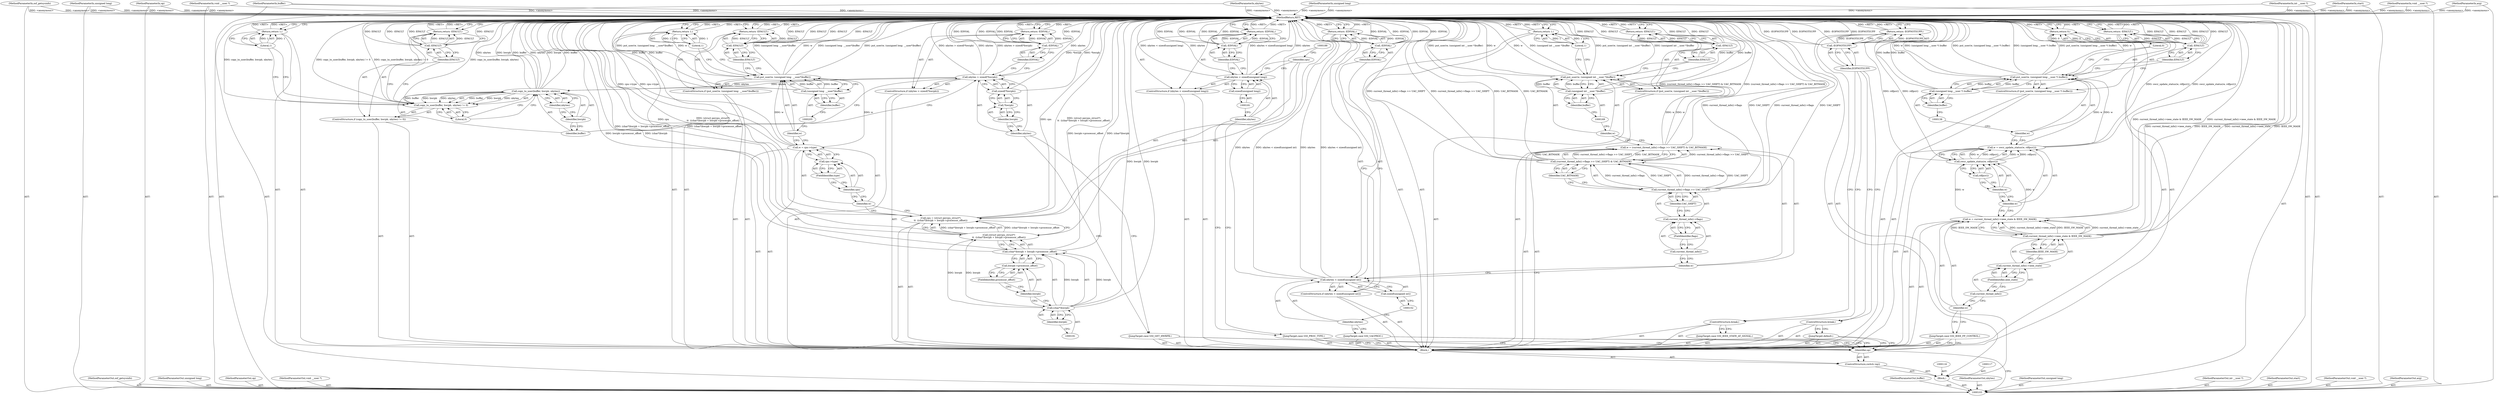 digraph "0_linux_21c5977a836e399fc710ff2c5367845ed5c2527f_2" {
"1000239" [label="(MethodReturn,RET)"];
"1000104" [label="(MethodParameterIn,osf_getsysinfo)"];
"1000333" [label="(MethodParameterOut,osf_getsysinfo)"];
"1000105" [label="(MethodParameterIn,unsigned long)"];
"1000334" [label="(MethodParameterOut,unsigned long)"];
"1000106" [label="(MethodParameterIn,op)"];
"1000335" [label="(MethodParameterOut,op)"];
"1000107" [label="(MethodParameterIn,void __user *)"];
"1000336" [label="(MethodParameterOut,void __user *)"];
"1000108" [label="(MethodParameterIn,buffer)"];
"1000337" [label="(MethodParameterOut,buffer)"];
"1000122" [label="(Call,w = current_thread_info()->ieee_state & IEEE_SW_MASK)"];
"1000123" [label="(Identifier,w)"];
"1000127" [label="(FieldIdentifier,ieee_state)"];
"1000128" [label="(Identifier,IEEE_SW_MASK)"];
"1000124" [label="(Call,current_thread_info()->ieee_state & IEEE_SW_MASK)"];
"1000125" [label="(Call,current_thread_info()->ieee_state)"];
"1000126" [label="(Call,current_thread_info())"];
"1000132" [label="(Identifier,w)"];
"1000133" [label="(Call,rdfpcr())"];
"1000129" [label="(Call,w = swcr_update_status(w, rdfpcr()))"];
"1000130" [label="(Identifier,w)"];
"1000131" [label="(Call,swcr_update_status(w, rdfpcr()))"];
"1000136" [label="(Identifier,w)"];
"1000137" [label="(Call,(unsigned long __user *) buffer)"];
"1000134" [label="(ControlStructure,if (put_user(w, (unsigned long __user *) buffer)))"];
"1000139" [label="(Identifier,buffer)"];
"1000135" [label="(Call,put_user(w, (unsigned long __user *) buffer))"];
"1000141" [label="(Call,-EFAULT)"];
"1000142" [label="(Identifier,EFAULT)"];
"1000140" [label="(Return,return -EFAULT;)"];
"1000143" [label="(Return,return 0;)"];
"1000144" [label="(Literal,0)"];
"1000145" [label="(JumpTarget,case GSI_IEEE_STATE_AT_SIGNAL:)"];
"1000110" [label="(MethodParameterIn,nbytes)"];
"1000339" [label="(MethodParameterOut,nbytes)"];
"1000109" [label="(MethodParameterIn,unsigned long)"];
"1000338" [label="(MethodParameterOut,unsigned long)"];
"1000111" [label="(MethodParameterIn,int __user *)"];
"1000340" [label="(MethodParameterOut,int __user *)"];
"1000112" [label="(MethodParameterIn,start)"];
"1000341" [label="(MethodParameterOut,start)"];
"1000113" [label="(MethodParameterIn,void __user *)"];
"1000342" [label="(MethodParameterOut,void __user *)"];
"1000114" [label="(MethodParameterIn,arg)"];
"1000343" [label="(MethodParameterOut,arg)"];
"1000146" [label="(ControlStructure,break;)"];
"1000147" [label="(JumpTarget,case GSI_UACPROC:)"];
"1000151" [label="(Call,sizeof(unsigned int))"];
"1000148" [label="(ControlStructure,if (nbytes < sizeof(unsigned int)))"];
"1000149" [label="(Call,nbytes < sizeof(unsigned int))"];
"1000150" [label="(Identifier,nbytes)"];
"1000154" [label="(Call,-EINVAL)"];
"1000155" [label="(Identifier,EINVAL)"];
"1000153" [label="(Return,return -EINVAL;)"];
"1000156" [label="(Call,w = (current_thread_info()->flags >> UAC_SHIFT) & UAC_BITMASK)"];
"1000157" [label="(Identifier,w)"];
"1000162" [label="(FieldIdentifier,flags)"];
"1000163" [label="(Identifier,UAC_SHIFT)"];
"1000164" [label="(Identifier,UAC_BITMASK)"];
"1000158" [label="(Call,(current_thread_info()->flags >> UAC_SHIFT) & UAC_BITMASK)"];
"1000159" [label="(Call,current_thread_info()->flags >> UAC_SHIFT)"];
"1000160" [label="(Call,current_thread_info()->flags)"];
"1000161" [label="(Call,current_thread_info())"];
"1000115" [label="(Block,)"];
"1000167" [label="(Identifier,w)"];
"1000168" [label="(Call,(unsigned int __user *)buffer)"];
"1000165" [label="(ControlStructure,if (put_user(w, (unsigned int __user *)buffer)))"];
"1000170" [label="(Identifier,buffer)"];
"1000166" [label="(Call,put_user(w, (unsigned int __user *)buffer))"];
"1000172" [label="(Call,-EFAULT)"];
"1000173" [label="(Identifier,EFAULT)"];
"1000171" [label="(Return,return -EFAULT;)"];
"1000175" [label="(Literal,1)"];
"1000174" [label="(Return,return 1;)"];
"1000176" [label="(JumpTarget,case GSI_PROC_TYPE:)"];
"1000180" [label="(Call,sizeof(unsigned long))"];
"1000177" [label="(ControlStructure,if (nbytes < sizeof(unsigned long)))"];
"1000178" [label="(Call,nbytes < sizeof(unsigned long))"];
"1000179" [label="(Identifier,nbytes)"];
"1000183" [label="(Call,-EINVAL)"];
"1000184" [label="(Identifier,EINVAL)"];
"1000182" [label="(Return,return -EINVAL;)"];
"1000185" [label="(Call,cpu = (struct percpu_struct*)\n\t\t  ((char*)hwrpb + hwrpb->processor_offset))"];
"1000186" [label="(Identifier,cpu)"];
"1000187" [label="(Call,(struct percpu_struct*)\n\t\t  ((char*)hwrpb + hwrpb->processor_offset))"];
"1000192" [label="(Identifier,hwrpb)"];
"1000193" [label="(Call,hwrpb->processor_offset)"];
"1000194" [label="(Identifier,hwrpb)"];
"1000195" [label="(FieldIdentifier,processor_offset)"];
"1000189" [label="(Call,(char*)hwrpb + hwrpb->processor_offset)"];
"1000190" [label="(Call,(char*)hwrpb)"];
"1000200" [label="(FieldIdentifier,type)"];
"1000196" [label="(Call,w = cpu->type)"];
"1000197" [label="(Identifier,w)"];
"1000198" [label="(Call,cpu->type)"];
"1000199" [label="(Identifier,cpu)"];
"1000203" [label="(Identifier,w)"];
"1000204" [label="(Call,(unsigned long  __user*)buffer)"];
"1000201" [label="(ControlStructure,if (put_user(w, (unsigned long  __user*)buffer)))"];
"1000206" [label="(Identifier,buffer)"];
"1000202" [label="(Call,put_user(w, (unsigned long  __user*)buffer))"];
"1000208" [label="(Call,-EFAULT)"];
"1000209" [label="(Identifier,EFAULT)"];
"1000207" [label="(Return,return -EFAULT;)"];
"1000211" [label="(Literal,1)"];
"1000210" [label="(Return,return 1;)"];
"1000212" [label="(JumpTarget,case GSI_GET_HWRPB:)"];
"1000216" [label="(Call,sizeof(*hwrpb))"];
"1000213" [label="(ControlStructure,if (nbytes > sizeof(*hwrpb)))"];
"1000217" [label="(Call,*hwrpb)"];
"1000218" [label="(Identifier,hwrpb)"];
"1000214" [label="(Call,nbytes > sizeof(*hwrpb))"];
"1000215" [label="(Identifier,nbytes)"];
"1000220" [label="(Call,-EINVAL)"];
"1000221" [label="(Identifier,EINVAL)"];
"1000219" [label="(Return,return -EINVAL;)"];
"1000225" [label="(Identifier,buffer)"];
"1000226" [label="(Identifier,hwrpb)"];
"1000222" [label="(ControlStructure,if (copy_to_user(buffer, hwrpb, nbytes) != 0))"];
"1000227" [label="(Identifier,nbytes)"];
"1000228" [label="(Literal,0)"];
"1000223" [label="(Call,copy_to_user(buffer, hwrpb, nbytes) != 0)"];
"1000224" [label="(Call,copy_to_user(buffer, hwrpb, nbytes))"];
"1000230" [label="(Call,-EFAULT)"];
"1000231" [label="(Identifier,EFAULT)"];
"1000229" [label="(Return,return -EFAULT;)"];
"1000232" [label="(Return,return 1;)"];
"1000233" [label="(Literal,1)"];
"1000234" [label="(JumpTarget,default:)"];
"1000235" [label="(ControlStructure,break;)"];
"1000236" [label="(Return,return -EOPNOTSUPP;)"];
"1000237" [label="(Call,-EOPNOTSUPP)"];
"1000238" [label="(Identifier,EOPNOTSUPP)"];
"1000118" [label="(ControlStructure,switch (op))"];
"1000120" [label="(Block,)"];
"1000119" [label="(Identifier,op)"];
"1000121" [label="(JumpTarget,case GSI_IEEE_FP_CONTROL:)"];
"1000239" -> "1000103"  [label="AST: "];
"1000239" -> "1000140"  [label="CFG: "];
"1000239" -> "1000143"  [label="CFG: "];
"1000239" -> "1000153"  [label="CFG: "];
"1000239" -> "1000171"  [label="CFG: "];
"1000239" -> "1000174"  [label="CFG: "];
"1000239" -> "1000182"  [label="CFG: "];
"1000239" -> "1000207"  [label="CFG: "];
"1000239" -> "1000210"  [label="CFG: "];
"1000239" -> "1000219"  [label="CFG: "];
"1000239" -> "1000229"  [label="CFG: "];
"1000239" -> "1000232"  [label="CFG: "];
"1000239" -> "1000236"  [label="CFG: "];
"1000153" -> "1000239"  [label="DDG: <RET>"];
"1000229" -> "1000239"  [label="DDG: <RET>"];
"1000236" -> "1000239"  [label="DDG: <RET>"];
"1000189" -> "1000239"  [label="DDG: (char*)hwrpb"];
"1000189" -> "1000239"  [label="DDG: hwrpb->processor_offset"];
"1000230" -> "1000239"  [label="DDG: EFAULT"];
"1000230" -> "1000239"  [label="DDG: -EFAULT"];
"1000154" -> "1000239"  [label="DDG: -EINVAL"];
"1000154" -> "1000239"  [label="DDG: EINVAL"];
"1000178" -> "1000239"  [label="DDG: nbytes < sizeof(unsigned long)"];
"1000178" -> "1000239"  [label="DDG: nbytes"];
"1000158" -> "1000239"  [label="DDG: current_thread_info()->flags >> UAC_SHIFT"];
"1000158" -> "1000239"  [label="DDG: UAC_BITMASK"];
"1000166" -> "1000239"  [label="DDG: (unsigned int __user *)buffer"];
"1000166" -> "1000239"  [label="DDG: put_user(w, (unsigned int __user *)buffer)"];
"1000166" -> "1000239"  [label="DDG: w"];
"1000185" -> "1000239"  [label="DDG: cpu"];
"1000185" -> "1000239"  [label="DDG: (struct percpu_struct*)\n\t\t  ((char*)hwrpb + hwrpb->processor_offset)"];
"1000172" -> "1000239"  [label="DDG: -EFAULT"];
"1000172" -> "1000239"  [label="DDG: EFAULT"];
"1000141" -> "1000239"  [label="DDG: EFAULT"];
"1000141" -> "1000239"  [label="DDG: -EFAULT"];
"1000224" -> "1000239"  [label="DDG: buffer"];
"1000224" -> "1000239"  [label="DDG: nbytes"];
"1000224" -> "1000239"  [label="DDG: hwrpb"];
"1000220" -> "1000239"  [label="DDG: EINVAL"];
"1000220" -> "1000239"  [label="DDG: -EINVAL"];
"1000124" -> "1000239"  [label="DDG: current_thread_info()->ieee_state"];
"1000124" -> "1000239"  [label="DDG: IEEE_SW_MASK"];
"1000223" -> "1000239"  [label="DDG: copy_to_user(buffer, hwrpb, nbytes) != 0"];
"1000223" -> "1000239"  [label="DDG: copy_to_user(buffer, hwrpb, nbytes)"];
"1000108" -> "1000239"  [label="DDG: <anonymous>"];
"1000237" -> "1000239"  [label="DDG: -EOPNOTSUPP"];
"1000237" -> "1000239"  [label="DDG: EOPNOTSUPP"];
"1000208" -> "1000239"  [label="DDG: EFAULT"];
"1000208" -> "1000239"  [label="DDG: -EFAULT"];
"1000107" -> "1000239"  [label="DDG: <anonymous>"];
"1000104" -> "1000239"  [label="DDG: <anonymous>"];
"1000105" -> "1000239"  [label="DDG: <anonymous>"];
"1000216" -> "1000239"  [label="DDG: *hwrpb"];
"1000159" -> "1000239"  [label="DDG: current_thread_info()->flags"];
"1000159" -> "1000239"  [label="DDG: UAC_SHIFT"];
"1000214" -> "1000239"  [label="DDG: nbytes > sizeof(*hwrpb)"];
"1000214" -> "1000239"  [label="DDG: nbytes"];
"1000187" -> "1000239"  [label="DDG: (char*)hwrpb + hwrpb->processor_offset"];
"1000114" -> "1000239"  [label="DDG: <anonymous>"];
"1000204" -> "1000239"  [label="DDG: buffer"];
"1000137" -> "1000239"  [label="DDG: buffer"];
"1000183" -> "1000239"  [label="DDG: EINVAL"];
"1000183" -> "1000239"  [label="DDG: -EINVAL"];
"1000156" -> "1000239"  [label="DDG: (current_thread_info()->flags >> UAC_SHIFT) & UAC_BITMASK"];
"1000202" -> "1000239"  [label="DDG: w"];
"1000202" -> "1000239"  [label="DDG: (unsigned long  __user*)buffer"];
"1000202" -> "1000239"  [label="DDG: put_user(w, (unsigned long  __user*)buffer)"];
"1000149" -> "1000239"  [label="DDG: nbytes < sizeof(unsigned int)"];
"1000149" -> "1000239"  [label="DDG: nbytes"];
"1000131" -> "1000239"  [label="DDG: rdfpcr()"];
"1000112" -> "1000239"  [label="DDG: <anonymous>"];
"1000135" -> "1000239"  [label="DDG: put_user(w, (unsigned long __user *) buffer)"];
"1000135" -> "1000239"  [label="DDG: w"];
"1000135" -> "1000239"  [label="DDG: (unsigned long __user *) buffer"];
"1000113" -> "1000239"  [label="DDG: <anonymous>"];
"1000110" -> "1000239"  [label="DDG: <anonymous>"];
"1000168" -> "1000239"  [label="DDG: buffer"];
"1000190" -> "1000239"  [label="DDG: hwrpb"];
"1000111" -> "1000239"  [label="DDG: <anonymous>"];
"1000106" -> "1000239"  [label="DDG: <anonymous>"];
"1000109" -> "1000239"  [label="DDG: <anonymous>"];
"1000122" -> "1000239"  [label="DDG: current_thread_info()->ieee_state & IEEE_SW_MASK"];
"1000196" -> "1000239"  [label="DDG: cpu->type"];
"1000129" -> "1000239"  [label="DDG: swcr_update_status(w, rdfpcr())"];
"1000219" -> "1000239"  [label="DDG: <RET>"];
"1000140" -> "1000239"  [label="DDG: <RET>"];
"1000143" -> "1000239"  [label="DDG: <RET>"];
"1000207" -> "1000239"  [label="DDG: <RET>"];
"1000210" -> "1000239"  [label="DDG: <RET>"];
"1000182" -> "1000239"  [label="DDG: <RET>"];
"1000174" -> "1000239"  [label="DDG: <RET>"];
"1000232" -> "1000239"  [label="DDG: <RET>"];
"1000171" -> "1000239"  [label="DDG: <RET>"];
"1000104" -> "1000103"  [label="AST: "];
"1000104" -> "1000239"  [label="DDG: <anonymous>"];
"1000333" -> "1000103"  [label="AST: "];
"1000105" -> "1000103"  [label="AST: "];
"1000105" -> "1000239"  [label="DDG: <anonymous>"];
"1000334" -> "1000103"  [label="AST: "];
"1000106" -> "1000103"  [label="AST: "];
"1000106" -> "1000239"  [label="DDG: <anonymous>"];
"1000335" -> "1000103"  [label="AST: "];
"1000107" -> "1000103"  [label="AST: "];
"1000107" -> "1000239"  [label="DDG: <anonymous>"];
"1000336" -> "1000103"  [label="AST: "];
"1000108" -> "1000103"  [label="AST: "];
"1000108" -> "1000239"  [label="DDG: <anonymous>"];
"1000337" -> "1000103"  [label="AST: "];
"1000122" -> "1000120"  [label="AST: "];
"1000122" -> "1000124"  [label="CFG: "];
"1000123" -> "1000122"  [label="AST: "];
"1000124" -> "1000122"  [label="AST: "];
"1000130" -> "1000122"  [label="CFG: "];
"1000122" -> "1000239"  [label="DDG: current_thread_info()->ieee_state & IEEE_SW_MASK"];
"1000124" -> "1000122"  [label="DDG: current_thread_info()->ieee_state"];
"1000124" -> "1000122"  [label="DDG: IEEE_SW_MASK"];
"1000122" -> "1000131"  [label="DDG: w"];
"1000123" -> "1000122"  [label="AST: "];
"1000123" -> "1000121"  [label="CFG: "];
"1000126" -> "1000123"  [label="CFG: "];
"1000127" -> "1000125"  [label="AST: "];
"1000127" -> "1000126"  [label="CFG: "];
"1000125" -> "1000127"  [label="CFG: "];
"1000128" -> "1000124"  [label="AST: "];
"1000128" -> "1000125"  [label="CFG: "];
"1000124" -> "1000128"  [label="CFG: "];
"1000124" -> "1000122"  [label="AST: "];
"1000124" -> "1000128"  [label="CFG: "];
"1000125" -> "1000124"  [label="AST: "];
"1000128" -> "1000124"  [label="AST: "];
"1000122" -> "1000124"  [label="CFG: "];
"1000124" -> "1000239"  [label="DDG: current_thread_info()->ieee_state"];
"1000124" -> "1000239"  [label="DDG: IEEE_SW_MASK"];
"1000124" -> "1000122"  [label="DDG: current_thread_info()->ieee_state"];
"1000124" -> "1000122"  [label="DDG: IEEE_SW_MASK"];
"1000125" -> "1000124"  [label="AST: "];
"1000125" -> "1000127"  [label="CFG: "];
"1000126" -> "1000125"  [label="AST: "];
"1000127" -> "1000125"  [label="AST: "];
"1000128" -> "1000125"  [label="CFG: "];
"1000126" -> "1000125"  [label="AST: "];
"1000126" -> "1000123"  [label="CFG: "];
"1000127" -> "1000126"  [label="CFG: "];
"1000132" -> "1000131"  [label="AST: "];
"1000132" -> "1000130"  [label="CFG: "];
"1000133" -> "1000132"  [label="CFG: "];
"1000133" -> "1000131"  [label="AST: "];
"1000133" -> "1000132"  [label="CFG: "];
"1000131" -> "1000133"  [label="CFG: "];
"1000129" -> "1000120"  [label="AST: "];
"1000129" -> "1000131"  [label="CFG: "];
"1000130" -> "1000129"  [label="AST: "];
"1000131" -> "1000129"  [label="AST: "];
"1000136" -> "1000129"  [label="CFG: "];
"1000129" -> "1000239"  [label="DDG: swcr_update_status(w, rdfpcr())"];
"1000131" -> "1000129"  [label="DDG: w"];
"1000131" -> "1000129"  [label="DDG: rdfpcr()"];
"1000129" -> "1000135"  [label="DDG: w"];
"1000130" -> "1000129"  [label="AST: "];
"1000130" -> "1000122"  [label="CFG: "];
"1000132" -> "1000130"  [label="CFG: "];
"1000131" -> "1000129"  [label="AST: "];
"1000131" -> "1000133"  [label="CFG: "];
"1000132" -> "1000131"  [label="AST: "];
"1000133" -> "1000131"  [label="AST: "];
"1000129" -> "1000131"  [label="CFG: "];
"1000131" -> "1000239"  [label="DDG: rdfpcr()"];
"1000131" -> "1000129"  [label="DDG: w"];
"1000131" -> "1000129"  [label="DDG: rdfpcr()"];
"1000122" -> "1000131"  [label="DDG: w"];
"1000136" -> "1000135"  [label="AST: "];
"1000136" -> "1000129"  [label="CFG: "];
"1000138" -> "1000136"  [label="CFG: "];
"1000137" -> "1000135"  [label="AST: "];
"1000137" -> "1000139"  [label="CFG: "];
"1000138" -> "1000137"  [label="AST: "];
"1000139" -> "1000137"  [label="AST: "];
"1000135" -> "1000137"  [label="CFG: "];
"1000137" -> "1000239"  [label="DDG: buffer"];
"1000137" -> "1000135"  [label="DDG: buffer"];
"1000134" -> "1000120"  [label="AST: "];
"1000135" -> "1000134"  [label="AST: "];
"1000140" -> "1000134"  [label="AST: "];
"1000139" -> "1000137"  [label="AST: "];
"1000139" -> "1000138"  [label="CFG: "];
"1000137" -> "1000139"  [label="CFG: "];
"1000135" -> "1000134"  [label="AST: "];
"1000135" -> "1000137"  [label="CFG: "];
"1000136" -> "1000135"  [label="AST: "];
"1000137" -> "1000135"  [label="AST: "];
"1000142" -> "1000135"  [label="CFG: "];
"1000144" -> "1000135"  [label="CFG: "];
"1000135" -> "1000239"  [label="DDG: put_user(w, (unsigned long __user *) buffer)"];
"1000135" -> "1000239"  [label="DDG: w"];
"1000135" -> "1000239"  [label="DDG: (unsigned long __user *) buffer"];
"1000129" -> "1000135"  [label="DDG: w"];
"1000137" -> "1000135"  [label="DDG: buffer"];
"1000141" -> "1000140"  [label="AST: "];
"1000141" -> "1000142"  [label="CFG: "];
"1000142" -> "1000141"  [label="AST: "];
"1000140" -> "1000141"  [label="CFG: "];
"1000141" -> "1000239"  [label="DDG: EFAULT"];
"1000141" -> "1000239"  [label="DDG: -EFAULT"];
"1000141" -> "1000140"  [label="DDG: -EFAULT"];
"1000142" -> "1000141"  [label="AST: "];
"1000142" -> "1000135"  [label="CFG: "];
"1000141" -> "1000142"  [label="CFG: "];
"1000140" -> "1000134"  [label="AST: "];
"1000140" -> "1000141"  [label="CFG: "];
"1000141" -> "1000140"  [label="AST: "];
"1000239" -> "1000140"  [label="CFG: "];
"1000140" -> "1000239"  [label="DDG: <RET>"];
"1000141" -> "1000140"  [label="DDG: -EFAULT"];
"1000143" -> "1000120"  [label="AST: "];
"1000143" -> "1000144"  [label="CFG: "];
"1000144" -> "1000143"  [label="AST: "];
"1000239" -> "1000143"  [label="CFG: "];
"1000143" -> "1000239"  [label="DDG: <RET>"];
"1000144" -> "1000143"  [label="DDG: 0"];
"1000144" -> "1000143"  [label="AST: "];
"1000144" -> "1000135"  [label="CFG: "];
"1000143" -> "1000144"  [label="CFG: "];
"1000144" -> "1000143"  [label="DDG: 0"];
"1000145" -> "1000120"  [label="AST: "];
"1000145" -> "1000119"  [label="CFG: "];
"1000146" -> "1000145"  [label="CFG: "];
"1000110" -> "1000103"  [label="AST: "];
"1000110" -> "1000239"  [label="DDG: <anonymous>"];
"1000339" -> "1000103"  [label="AST: "];
"1000109" -> "1000103"  [label="AST: "];
"1000109" -> "1000239"  [label="DDG: <anonymous>"];
"1000338" -> "1000103"  [label="AST: "];
"1000111" -> "1000103"  [label="AST: "];
"1000111" -> "1000239"  [label="DDG: <anonymous>"];
"1000340" -> "1000103"  [label="AST: "];
"1000112" -> "1000103"  [label="AST: "];
"1000112" -> "1000239"  [label="DDG: <anonymous>"];
"1000341" -> "1000103"  [label="AST: "];
"1000113" -> "1000103"  [label="AST: "];
"1000113" -> "1000239"  [label="DDG: <anonymous>"];
"1000342" -> "1000103"  [label="AST: "];
"1000114" -> "1000103"  [label="AST: "];
"1000114" -> "1000239"  [label="DDG: <anonymous>"];
"1000343" -> "1000103"  [label="AST: "];
"1000146" -> "1000120"  [label="AST: "];
"1000146" -> "1000145"  [label="CFG: "];
"1000238" -> "1000146"  [label="CFG: "];
"1000147" -> "1000120"  [label="AST: "];
"1000147" -> "1000119"  [label="CFG: "];
"1000150" -> "1000147"  [label="CFG: "];
"1000151" -> "1000149"  [label="AST: "];
"1000151" -> "1000152"  [label="CFG: "];
"1000152" -> "1000151"  [label="AST: "];
"1000149" -> "1000151"  [label="CFG: "];
"1000148" -> "1000120"  [label="AST: "];
"1000149" -> "1000148"  [label="AST: "];
"1000153" -> "1000148"  [label="AST: "];
"1000149" -> "1000148"  [label="AST: "];
"1000149" -> "1000151"  [label="CFG: "];
"1000150" -> "1000149"  [label="AST: "];
"1000151" -> "1000149"  [label="AST: "];
"1000155" -> "1000149"  [label="CFG: "];
"1000157" -> "1000149"  [label="CFG: "];
"1000149" -> "1000239"  [label="DDG: nbytes < sizeof(unsigned int)"];
"1000149" -> "1000239"  [label="DDG: nbytes"];
"1000150" -> "1000149"  [label="AST: "];
"1000150" -> "1000147"  [label="CFG: "];
"1000152" -> "1000150"  [label="CFG: "];
"1000154" -> "1000153"  [label="AST: "];
"1000154" -> "1000155"  [label="CFG: "];
"1000155" -> "1000154"  [label="AST: "];
"1000153" -> "1000154"  [label="CFG: "];
"1000154" -> "1000239"  [label="DDG: -EINVAL"];
"1000154" -> "1000239"  [label="DDG: EINVAL"];
"1000154" -> "1000153"  [label="DDG: -EINVAL"];
"1000155" -> "1000154"  [label="AST: "];
"1000155" -> "1000149"  [label="CFG: "];
"1000154" -> "1000155"  [label="CFG: "];
"1000153" -> "1000148"  [label="AST: "];
"1000153" -> "1000154"  [label="CFG: "];
"1000154" -> "1000153"  [label="AST: "];
"1000239" -> "1000153"  [label="CFG: "];
"1000153" -> "1000239"  [label="DDG: <RET>"];
"1000154" -> "1000153"  [label="DDG: -EINVAL"];
"1000156" -> "1000120"  [label="AST: "];
"1000156" -> "1000158"  [label="CFG: "];
"1000157" -> "1000156"  [label="AST: "];
"1000158" -> "1000156"  [label="AST: "];
"1000167" -> "1000156"  [label="CFG: "];
"1000156" -> "1000239"  [label="DDG: (current_thread_info()->flags >> UAC_SHIFT) & UAC_BITMASK"];
"1000158" -> "1000156"  [label="DDG: current_thread_info()->flags >> UAC_SHIFT"];
"1000158" -> "1000156"  [label="DDG: UAC_BITMASK"];
"1000156" -> "1000166"  [label="DDG: w"];
"1000157" -> "1000156"  [label="AST: "];
"1000157" -> "1000149"  [label="CFG: "];
"1000161" -> "1000157"  [label="CFG: "];
"1000162" -> "1000160"  [label="AST: "];
"1000162" -> "1000161"  [label="CFG: "];
"1000160" -> "1000162"  [label="CFG: "];
"1000163" -> "1000159"  [label="AST: "];
"1000163" -> "1000160"  [label="CFG: "];
"1000159" -> "1000163"  [label="CFG: "];
"1000164" -> "1000158"  [label="AST: "];
"1000164" -> "1000159"  [label="CFG: "];
"1000158" -> "1000164"  [label="CFG: "];
"1000158" -> "1000156"  [label="AST: "];
"1000158" -> "1000164"  [label="CFG: "];
"1000159" -> "1000158"  [label="AST: "];
"1000164" -> "1000158"  [label="AST: "];
"1000156" -> "1000158"  [label="CFG: "];
"1000158" -> "1000239"  [label="DDG: current_thread_info()->flags >> UAC_SHIFT"];
"1000158" -> "1000239"  [label="DDG: UAC_BITMASK"];
"1000158" -> "1000156"  [label="DDG: current_thread_info()->flags >> UAC_SHIFT"];
"1000158" -> "1000156"  [label="DDG: UAC_BITMASK"];
"1000159" -> "1000158"  [label="DDG: current_thread_info()->flags"];
"1000159" -> "1000158"  [label="DDG: UAC_SHIFT"];
"1000159" -> "1000158"  [label="AST: "];
"1000159" -> "1000163"  [label="CFG: "];
"1000160" -> "1000159"  [label="AST: "];
"1000163" -> "1000159"  [label="AST: "];
"1000164" -> "1000159"  [label="CFG: "];
"1000159" -> "1000239"  [label="DDG: current_thread_info()->flags"];
"1000159" -> "1000239"  [label="DDG: UAC_SHIFT"];
"1000159" -> "1000158"  [label="DDG: current_thread_info()->flags"];
"1000159" -> "1000158"  [label="DDG: UAC_SHIFT"];
"1000160" -> "1000159"  [label="AST: "];
"1000160" -> "1000162"  [label="CFG: "];
"1000161" -> "1000160"  [label="AST: "];
"1000162" -> "1000160"  [label="AST: "];
"1000163" -> "1000160"  [label="CFG: "];
"1000161" -> "1000160"  [label="AST: "];
"1000161" -> "1000157"  [label="CFG: "];
"1000162" -> "1000161"  [label="CFG: "];
"1000115" -> "1000103"  [label="AST: "];
"1000116" -> "1000115"  [label="AST: "];
"1000117" -> "1000115"  [label="AST: "];
"1000118" -> "1000115"  [label="AST: "];
"1000236" -> "1000115"  [label="AST: "];
"1000167" -> "1000166"  [label="AST: "];
"1000167" -> "1000156"  [label="CFG: "];
"1000169" -> "1000167"  [label="CFG: "];
"1000168" -> "1000166"  [label="AST: "];
"1000168" -> "1000170"  [label="CFG: "];
"1000169" -> "1000168"  [label="AST: "];
"1000170" -> "1000168"  [label="AST: "];
"1000166" -> "1000168"  [label="CFG: "];
"1000168" -> "1000239"  [label="DDG: buffer"];
"1000168" -> "1000166"  [label="DDG: buffer"];
"1000165" -> "1000120"  [label="AST: "];
"1000166" -> "1000165"  [label="AST: "];
"1000171" -> "1000165"  [label="AST: "];
"1000170" -> "1000168"  [label="AST: "];
"1000170" -> "1000169"  [label="CFG: "];
"1000168" -> "1000170"  [label="CFG: "];
"1000166" -> "1000165"  [label="AST: "];
"1000166" -> "1000168"  [label="CFG: "];
"1000167" -> "1000166"  [label="AST: "];
"1000168" -> "1000166"  [label="AST: "];
"1000173" -> "1000166"  [label="CFG: "];
"1000175" -> "1000166"  [label="CFG: "];
"1000166" -> "1000239"  [label="DDG: (unsigned int __user *)buffer"];
"1000166" -> "1000239"  [label="DDG: put_user(w, (unsigned int __user *)buffer)"];
"1000166" -> "1000239"  [label="DDG: w"];
"1000156" -> "1000166"  [label="DDG: w"];
"1000168" -> "1000166"  [label="DDG: buffer"];
"1000172" -> "1000171"  [label="AST: "];
"1000172" -> "1000173"  [label="CFG: "];
"1000173" -> "1000172"  [label="AST: "];
"1000171" -> "1000172"  [label="CFG: "];
"1000172" -> "1000239"  [label="DDG: -EFAULT"];
"1000172" -> "1000239"  [label="DDG: EFAULT"];
"1000172" -> "1000171"  [label="DDG: -EFAULT"];
"1000173" -> "1000172"  [label="AST: "];
"1000173" -> "1000166"  [label="CFG: "];
"1000172" -> "1000173"  [label="CFG: "];
"1000171" -> "1000165"  [label="AST: "];
"1000171" -> "1000172"  [label="CFG: "];
"1000172" -> "1000171"  [label="AST: "];
"1000239" -> "1000171"  [label="CFG: "];
"1000171" -> "1000239"  [label="DDG: <RET>"];
"1000172" -> "1000171"  [label="DDG: -EFAULT"];
"1000175" -> "1000174"  [label="AST: "];
"1000175" -> "1000166"  [label="CFG: "];
"1000174" -> "1000175"  [label="CFG: "];
"1000175" -> "1000174"  [label="DDG: 1"];
"1000174" -> "1000120"  [label="AST: "];
"1000174" -> "1000175"  [label="CFG: "];
"1000175" -> "1000174"  [label="AST: "];
"1000239" -> "1000174"  [label="CFG: "];
"1000174" -> "1000239"  [label="DDG: <RET>"];
"1000175" -> "1000174"  [label="DDG: 1"];
"1000176" -> "1000120"  [label="AST: "];
"1000176" -> "1000119"  [label="CFG: "];
"1000179" -> "1000176"  [label="CFG: "];
"1000180" -> "1000178"  [label="AST: "];
"1000180" -> "1000181"  [label="CFG: "];
"1000181" -> "1000180"  [label="AST: "];
"1000178" -> "1000180"  [label="CFG: "];
"1000177" -> "1000120"  [label="AST: "];
"1000178" -> "1000177"  [label="AST: "];
"1000182" -> "1000177"  [label="AST: "];
"1000178" -> "1000177"  [label="AST: "];
"1000178" -> "1000180"  [label="CFG: "];
"1000179" -> "1000178"  [label="AST: "];
"1000180" -> "1000178"  [label="AST: "];
"1000184" -> "1000178"  [label="CFG: "];
"1000186" -> "1000178"  [label="CFG: "];
"1000178" -> "1000239"  [label="DDG: nbytes < sizeof(unsigned long)"];
"1000178" -> "1000239"  [label="DDG: nbytes"];
"1000179" -> "1000178"  [label="AST: "];
"1000179" -> "1000176"  [label="CFG: "];
"1000181" -> "1000179"  [label="CFG: "];
"1000183" -> "1000182"  [label="AST: "];
"1000183" -> "1000184"  [label="CFG: "];
"1000184" -> "1000183"  [label="AST: "];
"1000182" -> "1000183"  [label="CFG: "];
"1000183" -> "1000239"  [label="DDG: EINVAL"];
"1000183" -> "1000239"  [label="DDG: -EINVAL"];
"1000183" -> "1000182"  [label="DDG: -EINVAL"];
"1000184" -> "1000183"  [label="AST: "];
"1000184" -> "1000178"  [label="CFG: "];
"1000183" -> "1000184"  [label="CFG: "];
"1000182" -> "1000177"  [label="AST: "];
"1000182" -> "1000183"  [label="CFG: "];
"1000183" -> "1000182"  [label="AST: "];
"1000239" -> "1000182"  [label="CFG: "];
"1000182" -> "1000239"  [label="DDG: <RET>"];
"1000183" -> "1000182"  [label="DDG: -EINVAL"];
"1000185" -> "1000120"  [label="AST: "];
"1000185" -> "1000187"  [label="CFG: "];
"1000186" -> "1000185"  [label="AST: "];
"1000187" -> "1000185"  [label="AST: "];
"1000197" -> "1000185"  [label="CFG: "];
"1000185" -> "1000239"  [label="DDG: cpu"];
"1000185" -> "1000239"  [label="DDG: (struct percpu_struct*)\n\t\t  ((char*)hwrpb + hwrpb->processor_offset)"];
"1000187" -> "1000185"  [label="DDG: (char*)hwrpb + hwrpb->processor_offset"];
"1000186" -> "1000185"  [label="AST: "];
"1000186" -> "1000178"  [label="CFG: "];
"1000188" -> "1000186"  [label="CFG: "];
"1000187" -> "1000185"  [label="AST: "];
"1000187" -> "1000189"  [label="CFG: "];
"1000188" -> "1000187"  [label="AST: "];
"1000189" -> "1000187"  [label="AST: "];
"1000185" -> "1000187"  [label="CFG: "];
"1000187" -> "1000239"  [label="DDG: (char*)hwrpb + hwrpb->processor_offset"];
"1000187" -> "1000185"  [label="DDG: (char*)hwrpb + hwrpb->processor_offset"];
"1000190" -> "1000187"  [label="DDG: hwrpb"];
"1000192" -> "1000190"  [label="AST: "];
"1000192" -> "1000191"  [label="CFG: "];
"1000190" -> "1000192"  [label="CFG: "];
"1000193" -> "1000189"  [label="AST: "];
"1000193" -> "1000195"  [label="CFG: "];
"1000194" -> "1000193"  [label="AST: "];
"1000195" -> "1000193"  [label="AST: "];
"1000189" -> "1000193"  [label="CFG: "];
"1000194" -> "1000193"  [label="AST: "];
"1000194" -> "1000190"  [label="CFG: "];
"1000195" -> "1000194"  [label="CFG: "];
"1000195" -> "1000193"  [label="AST: "];
"1000195" -> "1000194"  [label="CFG: "];
"1000193" -> "1000195"  [label="CFG: "];
"1000189" -> "1000187"  [label="AST: "];
"1000189" -> "1000193"  [label="CFG: "];
"1000190" -> "1000189"  [label="AST: "];
"1000193" -> "1000189"  [label="AST: "];
"1000187" -> "1000189"  [label="CFG: "];
"1000189" -> "1000239"  [label="DDG: (char*)hwrpb"];
"1000189" -> "1000239"  [label="DDG: hwrpb->processor_offset"];
"1000190" -> "1000189"  [label="DDG: hwrpb"];
"1000190" -> "1000189"  [label="AST: "];
"1000190" -> "1000192"  [label="CFG: "];
"1000191" -> "1000190"  [label="AST: "];
"1000192" -> "1000190"  [label="AST: "];
"1000194" -> "1000190"  [label="CFG: "];
"1000190" -> "1000239"  [label="DDG: hwrpb"];
"1000190" -> "1000187"  [label="DDG: hwrpb"];
"1000190" -> "1000189"  [label="DDG: hwrpb"];
"1000200" -> "1000198"  [label="AST: "];
"1000200" -> "1000199"  [label="CFG: "];
"1000198" -> "1000200"  [label="CFG: "];
"1000196" -> "1000120"  [label="AST: "];
"1000196" -> "1000198"  [label="CFG: "];
"1000197" -> "1000196"  [label="AST: "];
"1000198" -> "1000196"  [label="AST: "];
"1000203" -> "1000196"  [label="CFG: "];
"1000196" -> "1000239"  [label="DDG: cpu->type"];
"1000196" -> "1000202"  [label="DDG: w"];
"1000197" -> "1000196"  [label="AST: "];
"1000197" -> "1000185"  [label="CFG: "];
"1000199" -> "1000197"  [label="CFG: "];
"1000198" -> "1000196"  [label="AST: "];
"1000198" -> "1000200"  [label="CFG: "];
"1000199" -> "1000198"  [label="AST: "];
"1000200" -> "1000198"  [label="AST: "];
"1000196" -> "1000198"  [label="CFG: "];
"1000199" -> "1000198"  [label="AST: "];
"1000199" -> "1000197"  [label="CFG: "];
"1000200" -> "1000199"  [label="CFG: "];
"1000203" -> "1000202"  [label="AST: "];
"1000203" -> "1000196"  [label="CFG: "];
"1000205" -> "1000203"  [label="CFG: "];
"1000204" -> "1000202"  [label="AST: "];
"1000204" -> "1000206"  [label="CFG: "];
"1000205" -> "1000204"  [label="AST: "];
"1000206" -> "1000204"  [label="AST: "];
"1000202" -> "1000204"  [label="CFG: "];
"1000204" -> "1000239"  [label="DDG: buffer"];
"1000204" -> "1000202"  [label="DDG: buffer"];
"1000201" -> "1000120"  [label="AST: "];
"1000202" -> "1000201"  [label="AST: "];
"1000207" -> "1000201"  [label="AST: "];
"1000206" -> "1000204"  [label="AST: "];
"1000206" -> "1000205"  [label="CFG: "];
"1000204" -> "1000206"  [label="CFG: "];
"1000202" -> "1000201"  [label="AST: "];
"1000202" -> "1000204"  [label="CFG: "];
"1000203" -> "1000202"  [label="AST: "];
"1000204" -> "1000202"  [label="AST: "];
"1000209" -> "1000202"  [label="CFG: "];
"1000211" -> "1000202"  [label="CFG: "];
"1000202" -> "1000239"  [label="DDG: w"];
"1000202" -> "1000239"  [label="DDG: (unsigned long  __user*)buffer"];
"1000202" -> "1000239"  [label="DDG: put_user(w, (unsigned long  __user*)buffer)"];
"1000196" -> "1000202"  [label="DDG: w"];
"1000204" -> "1000202"  [label="DDG: buffer"];
"1000208" -> "1000207"  [label="AST: "];
"1000208" -> "1000209"  [label="CFG: "];
"1000209" -> "1000208"  [label="AST: "];
"1000207" -> "1000208"  [label="CFG: "];
"1000208" -> "1000239"  [label="DDG: EFAULT"];
"1000208" -> "1000239"  [label="DDG: -EFAULT"];
"1000208" -> "1000207"  [label="DDG: -EFAULT"];
"1000209" -> "1000208"  [label="AST: "];
"1000209" -> "1000202"  [label="CFG: "];
"1000208" -> "1000209"  [label="CFG: "];
"1000207" -> "1000201"  [label="AST: "];
"1000207" -> "1000208"  [label="CFG: "];
"1000208" -> "1000207"  [label="AST: "];
"1000239" -> "1000207"  [label="CFG: "];
"1000207" -> "1000239"  [label="DDG: <RET>"];
"1000208" -> "1000207"  [label="DDG: -EFAULT"];
"1000211" -> "1000210"  [label="AST: "];
"1000211" -> "1000202"  [label="CFG: "];
"1000210" -> "1000211"  [label="CFG: "];
"1000211" -> "1000210"  [label="DDG: 1"];
"1000210" -> "1000120"  [label="AST: "];
"1000210" -> "1000211"  [label="CFG: "];
"1000211" -> "1000210"  [label="AST: "];
"1000239" -> "1000210"  [label="CFG: "];
"1000210" -> "1000239"  [label="DDG: <RET>"];
"1000211" -> "1000210"  [label="DDG: 1"];
"1000212" -> "1000120"  [label="AST: "];
"1000212" -> "1000119"  [label="CFG: "];
"1000215" -> "1000212"  [label="CFG: "];
"1000216" -> "1000214"  [label="AST: "];
"1000216" -> "1000217"  [label="CFG: "];
"1000217" -> "1000216"  [label="AST: "];
"1000214" -> "1000216"  [label="CFG: "];
"1000216" -> "1000239"  [label="DDG: *hwrpb"];
"1000213" -> "1000120"  [label="AST: "];
"1000214" -> "1000213"  [label="AST: "];
"1000219" -> "1000213"  [label="AST: "];
"1000217" -> "1000216"  [label="AST: "];
"1000217" -> "1000218"  [label="CFG: "];
"1000218" -> "1000217"  [label="AST: "];
"1000216" -> "1000217"  [label="CFG: "];
"1000218" -> "1000217"  [label="AST: "];
"1000218" -> "1000215"  [label="CFG: "];
"1000217" -> "1000218"  [label="CFG: "];
"1000214" -> "1000213"  [label="AST: "];
"1000214" -> "1000216"  [label="CFG: "];
"1000215" -> "1000214"  [label="AST: "];
"1000216" -> "1000214"  [label="AST: "];
"1000221" -> "1000214"  [label="CFG: "];
"1000225" -> "1000214"  [label="CFG: "];
"1000214" -> "1000239"  [label="DDG: nbytes > sizeof(*hwrpb)"];
"1000214" -> "1000239"  [label="DDG: nbytes"];
"1000214" -> "1000224"  [label="DDG: nbytes"];
"1000215" -> "1000214"  [label="AST: "];
"1000215" -> "1000212"  [label="CFG: "];
"1000218" -> "1000215"  [label="CFG: "];
"1000220" -> "1000219"  [label="AST: "];
"1000220" -> "1000221"  [label="CFG: "];
"1000221" -> "1000220"  [label="AST: "];
"1000219" -> "1000220"  [label="CFG: "];
"1000220" -> "1000239"  [label="DDG: EINVAL"];
"1000220" -> "1000239"  [label="DDG: -EINVAL"];
"1000220" -> "1000219"  [label="DDG: -EINVAL"];
"1000221" -> "1000220"  [label="AST: "];
"1000221" -> "1000214"  [label="CFG: "];
"1000220" -> "1000221"  [label="CFG: "];
"1000219" -> "1000213"  [label="AST: "];
"1000219" -> "1000220"  [label="CFG: "];
"1000220" -> "1000219"  [label="AST: "];
"1000239" -> "1000219"  [label="CFG: "];
"1000219" -> "1000239"  [label="DDG: <RET>"];
"1000220" -> "1000219"  [label="DDG: -EINVAL"];
"1000225" -> "1000224"  [label="AST: "];
"1000225" -> "1000214"  [label="CFG: "];
"1000226" -> "1000225"  [label="CFG: "];
"1000226" -> "1000224"  [label="AST: "];
"1000226" -> "1000225"  [label="CFG: "];
"1000227" -> "1000226"  [label="CFG: "];
"1000222" -> "1000120"  [label="AST: "];
"1000223" -> "1000222"  [label="AST: "];
"1000229" -> "1000222"  [label="AST: "];
"1000227" -> "1000224"  [label="AST: "];
"1000227" -> "1000226"  [label="CFG: "];
"1000224" -> "1000227"  [label="CFG: "];
"1000228" -> "1000223"  [label="AST: "];
"1000228" -> "1000224"  [label="CFG: "];
"1000223" -> "1000228"  [label="CFG: "];
"1000223" -> "1000222"  [label="AST: "];
"1000223" -> "1000228"  [label="CFG: "];
"1000224" -> "1000223"  [label="AST: "];
"1000228" -> "1000223"  [label="AST: "];
"1000231" -> "1000223"  [label="CFG: "];
"1000233" -> "1000223"  [label="CFG: "];
"1000223" -> "1000239"  [label="DDG: copy_to_user(buffer, hwrpb, nbytes) != 0"];
"1000223" -> "1000239"  [label="DDG: copy_to_user(buffer, hwrpb, nbytes)"];
"1000224" -> "1000223"  [label="DDG: buffer"];
"1000224" -> "1000223"  [label="DDG: hwrpb"];
"1000224" -> "1000223"  [label="DDG: nbytes"];
"1000224" -> "1000223"  [label="AST: "];
"1000224" -> "1000227"  [label="CFG: "];
"1000225" -> "1000224"  [label="AST: "];
"1000226" -> "1000224"  [label="AST: "];
"1000227" -> "1000224"  [label="AST: "];
"1000228" -> "1000224"  [label="CFG: "];
"1000224" -> "1000239"  [label="DDG: buffer"];
"1000224" -> "1000239"  [label="DDG: nbytes"];
"1000224" -> "1000239"  [label="DDG: hwrpb"];
"1000224" -> "1000223"  [label="DDG: buffer"];
"1000224" -> "1000223"  [label="DDG: hwrpb"];
"1000224" -> "1000223"  [label="DDG: nbytes"];
"1000214" -> "1000224"  [label="DDG: nbytes"];
"1000230" -> "1000229"  [label="AST: "];
"1000230" -> "1000231"  [label="CFG: "];
"1000231" -> "1000230"  [label="AST: "];
"1000229" -> "1000230"  [label="CFG: "];
"1000230" -> "1000239"  [label="DDG: EFAULT"];
"1000230" -> "1000239"  [label="DDG: -EFAULT"];
"1000230" -> "1000229"  [label="DDG: -EFAULT"];
"1000231" -> "1000230"  [label="AST: "];
"1000231" -> "1000223"  [label="CFG: "];
"1000230" -> "1000231"  [label="CFG: "];
"1000229" -> "1000222"  [label="AST: "];
"1000229" -> "1000230"  [label="CFG: "];
"1000230" -> "1000229"  [label="AST: "];
"1000239" -> "1000229"  [label="CFG: "];
"1000229" -> "1000239"  [label="DDG: <RET>"];
"1000230" -> "1000229"  [label="DDG: -EFAULT"];
"1000232" -> "1000120"  [label="AST: "];
"1000232" -> "1000233"  [label="CFG: "];
"1000233" -> "1000232"  [label="AST: "];
"1000239" -> "1000232"  [label="CFG: "];
"1000232" -> "1000239"  [label="DDG: <RET>"];
"1000233" -> "1000232"  [label="DDG: 1"];
"1000233" -> "1000232"  [label="AST: "];
"1000233" -> "1000223"  [label="CFG: "];
"1000232" -> "1000233"  [label="CFG: "];
"1000233" -> "1000232"  [label="DDG: 1"];
"1000234" -> "1000120"  [label="AST: "];
"1000234" -> "1000119"  [label="CFG: "];
"1000235" -> "1000234"  [label="CFG: "];
"1000235" -> "1000120"  [label="AST: "];
"1000235" -> "1000234"  [label="CFG: "];
"1000238" -> "1000235"  [label="CFG: "];
"1000236" -> "1000115"  [label="AST: "];
"1000236" -> "1000237"  [label="CFG: "];
"1000237" -> "1000236"  [label="AST: "];
"1000239" -> "1000236"  [label="CFG: "];
"1000236" -> "1000239"  [label="DDG: <RET>"];
"1000237" -> "1000236"  [label="DDG: -EOPNOTSUPP"];
"1000237" -> "1000236"  [label="AST: "];
"1000237" -> "1000238"  [label="CFG: "];
"1000238" -> "1000237"  [label="AST: "];
"1000236" -> "1000237"  [label="CFG: "];
"1000237" -> "1000239"  [label="DDG: -EOPNOTSUPP"];
"1000237" -> "1000239"  [label="DDG: EOPNOTSUPP"];
"1000237" -> "1000236"  [label="DDG: -EOPNOTSUPP"];
"1000238" -> "1000237"  [label="AST: "];
"1000238" -> "1000146"  [label="CFG: "];
"1000238" -> "1000235"  [label="CFG: "];
"1000237" -> "1000238"  [label="CFG: "];
"1000118" -> "1000115"  [label="AST: "];
"1000119" -> "1000118"  [label="AST: "];
"1000120" -> "1000118"  [label="AST: "];
"1000120" -> "1000118"  [label="AST: "];
"1000121" -> "1000120"  [label="AST: "];
"1000122" -> "1000120"  [label="AST: "];
"1000129" -> "1000120"  [label="AST: "];
"1000134" -> "1000120"  [label="AST: "];
"1000143" -> "1000120"  [label="AST: "];
"1000145" -> "1000120"  [label="AST: "];
"1000146" -> "1000120"  [label="AST: "];
"1000147" -> "1000120"  [label="AST: "];
"1000148" -> "1000120"  [label="AST: "];
"1000156" -> "1000120"  [label="AST: "];
"1000165" -> "1000120"  [label="AST: "];
"1000174" -> "1000120"  [label="AST: "];
"1000176" -> "1000120"  [label="AST: "];
"1000177" -> "1000120"  [label="AST: "];
"1000185" -> "1000120"  [label="AST: "];
"1000196" -> "1000120"  [label="AST: "];
"1000201" -> "1000120"  [label="AST: "];
"1000210" -> "1000120"  [label="AST: "];
"1000212" -> "1000120"  [label="AST: "];
"1000213" -> "1000120"  [label="AST: "];
"1000222" -> "1000120"  [label="AST: "];
"1000232" -> "1000120"  [label="AST: "];
"1000234" -> "1000120"  [label="AST: "];
"1000235" -> "1000120"  [label="AST: "];
"1000119" -> "1000118"  [label="AST: "];
"1000119" -> "1000103"  [label="CFG: "];
"1000121" -> "1000119"  [label="CFG: "];
"1000145" -> "1000119"  [label="CFG: "];
"1000147" -> "1000119"  [label="CFG: "];
"1000176" -> "1000119"  [label="CFG: "];
"1000212" -> "1000119"  [label="CFG: "];
"1000234" -> "1000119"  [label="CFG: "];
"1000121" -> "1000120"  [label="AST: "];
"1000121" -> "1000119"  [label="CFG: "];
"1000123" -> "1000121"  [label="CFG: "];
}

